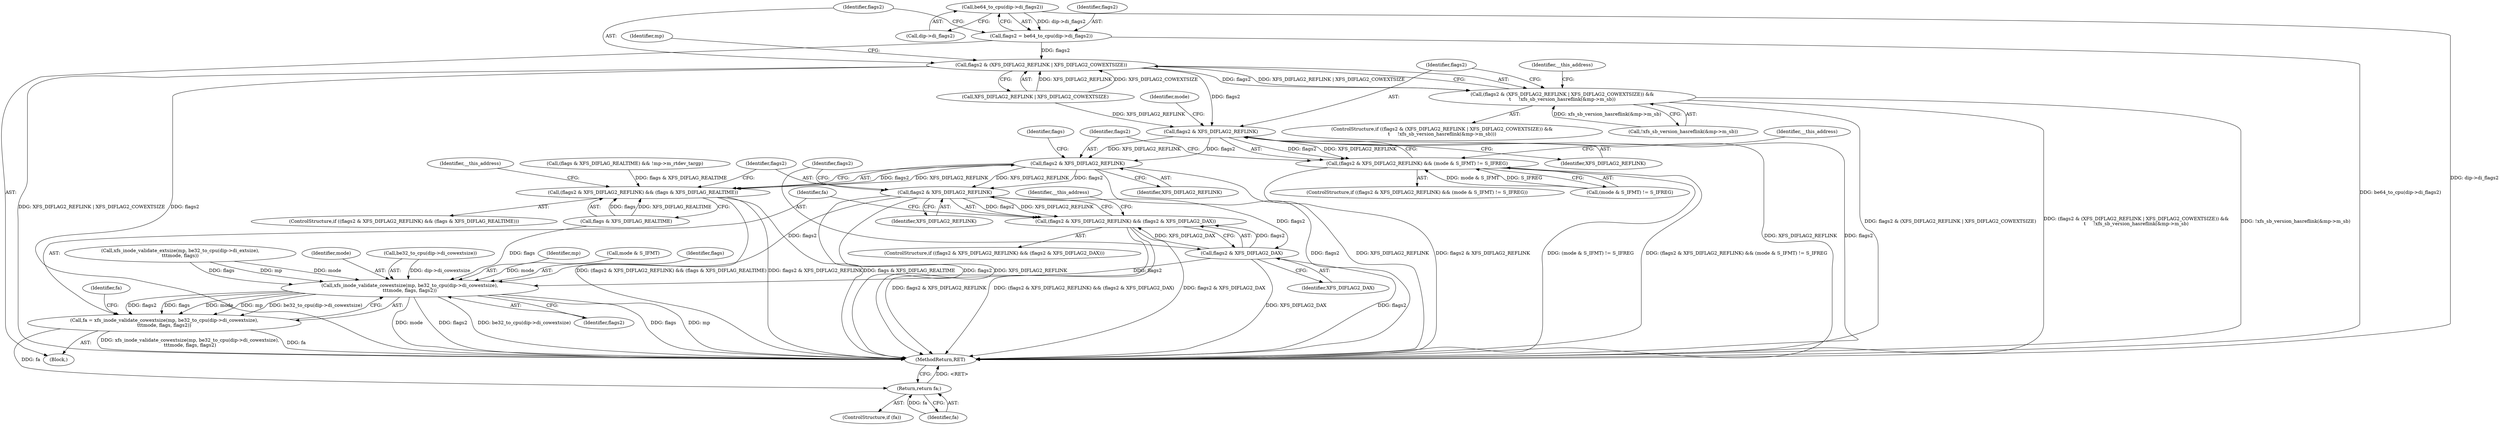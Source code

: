 digraph "0_linux_23fcb3340d033d9f081e21e6c12c2db7eaa541d3@pointer" {
"1000399" [label="(Call,be64_to_cpu(dip->di_flags2))"];
"1000397" [label="(Call,flags2 = be64_to_cpu(dip->di_flags2))"];
"1000405" [label="(Call,flags2 & (XFS_DIFLAG2_REFLINK | XFS_DIFLAG2_COWEXTSIZE))"];
"1000404" [label="(Call,(flags2 & (XFS_DIFLAG2_REFLINK | XFS_DIFLAG2_COWEXTSIZE)) &&\n\t     !xfs_sb_version_hasreflink(&mp->m_sb))"];
"1000420" [label="(Call,flags2 & XFS_DIFLAG2_REFLINK)"];
"1000419" [label="(Call,(flags2 & XFS_DIFLAG2_REFLINK) && (mode & S_IFMT) != S_IFREG)"];
"1000432" [label="(Call,flags2 & XFS_DIFLAG2_REFLINK)"];
"1000431" [label="(Call,(flags2 & XFS_DIFLAG2_REFLINK) && (flags & XFS_DIFLAG_REALTIME))"];
"1000442" [label="(Call,flags2 & XFS_DIFLAG2_REFLINK)"];
"1000441" [label="(Call,(flags2 & XFS_DIFLAG2_REFLINK) && (flags2 & XFS_DIFLAG2_DAX))"];
"1000445" [label="(Call,flags2 & XFS_DIFLAG2_DAX)"];
"1000452" [label="(Call,xfs_inode_validate_cowextsize(mp, be32_to_cpu(dip->di_cowextsize),\n\t\t\tmode, flags, flags2))"];
"1000450" [label="(Call,fa = xfs_inode_validate_cowextsize(mp, be32_to_cpu(dip->di_cowextsize),\n\t\t\tmode, flags, flags2))"];
"1000463" [label="(Return,return fa;)"];
"1000433" [label="(Identifier,flags2)"];
"1000418" [label="(ControlStructure,if ((flags2 & XFS_DIFLAG2_REFLINK) && (mode & S_IFMT) != S_IFREG))"];
"1000453" [label="(Identifier,mp)"];
"1000463" [label="(Return,return fa;)"];
"1000439" [label="(Identifier,__this_address)"];
"1000443" [label="(Identifier,flags2)"];
"1000454" [label="(Call,be32_to_cpu(dip->di_cowextsize))"];
"1000410" [label="(Call,!xfs_sb_version_hasreflink(&mp->m_sb))"];
"1000405" [label="(Call,flags2 & (XFS_DIFLAG2_REFLINK | XFS_DIFLAG2_COWEXTSIZE))"];
"1000461" [label="(ControlStructure,if (fa))"];
"1000464" [label="(Identifier,fa)"];
"1000421" [label="(Identifier,flags2)"];
"1000435" [label="(Call,flags & XFS_DIFLAG_REALTIME)"];
"1000425" [label="(Identifier,mode)"];
"1000447" [label="(Identifier,XFS_DIFLAG2_DAX)"];
"1000266" [label="(Call,(flags & XFS_DIFLAG_REALTIME) && !mp->m_rtdev_targp)"];
"1000449" [label="(Identifier,__this_address)"];
"1000451" [label="(Identifier,fa)"];
"1000440" [label="(ControlStructure,if ((flags2 & XFS_DIFLAG2_REFLINK) && (flags2 & XFS_DIFLAG2_DAX)))"];
"1000422" [label="(Identifier,XFS_DIFLAG2_REFLINK)"];
"1000431" [label="(Call,(flags2 & XFS_DIFLAG2_REFLINK) && (flags & XFS_DIFLAG_REALTIME))"];
"1000407" [label="(Call,XFS_DIFLAG2_REFLINK | XFS_DIFLAG2_COWEXTSIZE)"];
"1000432" [label="(Call,flags2 & XFS_DIFLAG2_REFLINK)"];
"1000424" [label="(Call,mode & S_IFMT)"];
"1000398" [label="(Identifier,flags2)"];
"1000419" [label="(Call,(flags2 & XFS_DIFLAG2_REFLINK) && (mode & S_IFMT) != S_IFREG)"];
"1000434" [label="(Identifier,XFS_DIFLAG2_REFLINK)"];
"1000441" [label="(Call,(flags2 & XFS_DIFLAG2_REFLINK) && (flags2 & XFS_DIFLAG2_DAX))"];
"1000406" [label="(Identifier,flags2)"];
"1000446" [label="(Identifier,flags2)"];
"1000459" [label="(Identifier,flags)"];
"1000450" [label="(Call,fa = xfs_inode_validate_cowextsize(mp, be32_to_cpu(dip->di_cowextsize),\n\t\t\tmode, flags, flags2))"];
"1000377" [label="(Call,xfs_inode_validate_extsize(mp, be32_to_cpu(dip->di_extsize),\n\t\t\tmode, flags))"];
"1000400" [label="(Call,dip->di_flags2)"];
"1000467" [label="(MethodReturn,RET)"];
"1000442" [label="(Call,flags2 & XFS_DIFLAG2_REFLINK)"];
"1000445" [label="(Call,flags2 & XFS_DIFLAG2_DAX)"];
"1000403" [label="(ControlStructure,if ((flags2 & (XFS_DIFLAG2_REFLINK | XFS_DIFLAG2_COWEXTSIZE)) &&\n\t     !xfs_sb_version_hasreflink(&mp->m_sb)))"];
"1000414" [label="(Identifier,mp)"];
"1000458" [label="(Identifier,mode)"];
"1000404" [label="(Call,(flags2 & (XFS_DIFLAG2_REFLINK | XFS_DIFLAG2_COWEXTSIZE)) &&\n\t     !xfs_sb_version_hasreflink(&mp->m_sb))"];
"1000444" [label="(Identifier,XFS_DIFLAG2_REFLINK)"];
"1000423" [label="(Call,(mode & S_IFMT) != S_IFREG)"];
"1000397" [label="(Call,flags2 = be64_to_cpu(dip->di_flags2))"];
"1000462" [label="(Identifier,fa)"];
"1000429" [label="(Identifier,__this_address)"];
"1000436" [label="(Identifier,flags)"];
"1000460" [label="(Identifier,flags2)"];
"1000430" [label="(ControlStructure,if ((flags2 & XFS_DIFLAG2_REFLINK) && (flags & XFS_DIFLAG_REALTIME)))"];
"1000399" [label="(Call,be64_to_cpu(dip->di_flags2))"];
"1000121" [label="(Block,)"];
"1000420" [label="(Call,flags2 & XFS_DIFLAG2_REFLINK)"];
"1000452" [label="(Call,xfs_inode_validate_cowextsize(mp, be32_to_cpu(dip->di_cowextsize),\n\t\t\tmode, flags, flags2))"];
"1000417" [label="(Identifier,__this_address)"];
"1000399" -> "1000397"  [label="AST: "];
"1000399" -> "1000400"  [label="CFG: "];
"1000400" -> "1000399"  [label="AST: "];
"1000397" -> "1000399"  [label="CFG: "];
"1000399" -> "1000467"  [label="DDG: dip->di_flags2"];
"1000399" -> "1000397"  [label="DDG: dip->di_flags2"];
"1000397" -> "1000121"  [label="AST: "];
"1000398" -> "1000397"  [label="AST: "];
"1000406" -> "1000397"  [label="CFG: "];
"1000397" -> "1000467"  [label="DDG: be64_to_cpu(dip->di_flags2)"];
"1000397" -> "1000405"  [label="DDG: flags2"];
"1000405" -> "1000404"  [label="AST: "];
"1000405" -> "1000407"  [label="CFG: "];
"1000406" -> "1000405"  [label="AST: "];
"1000407" -> "1000405"  [label="AST: "];
"1000414" -> "1000405"  [label="CFG: "];
"1000404" -> "1000405"  [label="CFG: "];
"1000405" -> "1000467"  [label="DDG: XFS_DIFLAG2_REFLINK | XFS_DIFLAG2_COWEXTSIZE"];
"1000405" -> "1000467"  [label="DDG: flags2"];
"1000405" -> "1000404"  [label="DDG: flags2"];
"1000405" -> "1000404"  [label="DDG: XFS_DIFLAG2_REFLINK | XFS_DIFLAG2_COWEXTSIZE"];
"1000407" -> "1000405"  [label="DDG: XFS_DIFLAG2_REFLINK"];
"1000407" -> "1000405"  [label="DDG: XFS_DIFLAG2_COWEXTSIZE"];
"1000405" -> "1000420"  [label="DDG: flags2"];
"1000404" -> "1000403"  [label="AST: "];
"1000404" -> "1000410"  [label="CFG: "];
"1000410" -> "1000404"  [label="AST: "];
"1000417" -> "1000404"  [label="CFG: "];
"1000421" -> "1000404"  [label="CFG: "];
"1000404" -> "1000467"  [label="DDG: flags2 & (XFS_DIFLAG2_REFLINK | XFS_DIFLAG2_COWEXTSIZE)"];
"1000404" -> "1000467"  [label="DDG: (flags2 & (XFS_DIFLAG2_REFLINK | XFS_DIFLAG2_COWEXTSIZE)) &&\n\t     !xfs_sb_version_hasreflink(&mp->m_sb)"];
"1000404" -> "1000467"  [label="DDG: !xfs_sb_version_hasreflink(&mp->m_sb)"];
"1000410" -> "1000404"  [label="DDG: xfs_sb_version_hasreflink(&mp->m_sb)"];
"1000420" -> "1000419"  [label="AST: "];
"1000420" -> "1000422"  [label="CFG: "];
"1000421" -> "1000420"  [label="AST: "];
"1000422" -> "1000420"  [label="AST: "];
"1000425" -> "1000420"  [label="CFG: "];
"1000419" -> "1000420"  [label="CFG: "];
"1000420" -> "1000467"  [label="DDG: XFS_DIFLAG2_REFLINK"];
"1000420" -> "1000467"  [label="DDG: flags2"];
"1000420" -> "1000419"  [label="DDG: flags2"];
"1000420" -> "1000419"  [label="DDG: XFS_DIFLAG2_REFLINK"];
"1000407" -> "1000420"  [label="DDG: XFS_DIFLAG2_REFLINK"];
"1000420" -> "1000432"  [label="DDG: flags2"];
"1000420" -> "1000432"  [label="DDG: XFS_DIFLAG2_REFLINK"];
"1000419" -> "1000418"  [label="AST: "];
"1000419" -> "1000423"  [label="CFG: "];
"1000423" -> "1000419"  [label="AST: "];
"1000429" -> "1000419"  [label="CFG: "];
"1000433" -> "1000419"  [label="CFG: "];
"1000419" -> "1000467"  [label="DDG: flags2 & XFS_DIFLAG2_REFLINK"];
"1000419" -> "1000467"  [label="DDG: (mode & S_IFMT) != S_IFREG"];
"1000419" -> "1000467"  [label="DDG: (flags2 & XFS_DIFLAG2_REFLINK) && (mode & S_IFMT) != S_IFREG"];
"1000423" -> "1000419"  [label="DDG: mode & S_IFMT"];
"1000423" -> "1000419"  [label="DDG: S_IFREG"];
"1000432" -> "1000431"  [label="AST: "];
"1000432" -> "1000434"  [label="CFG: "];
"1000433" -> "1000432"  [label="AST: "];
"1000434" -> "1000432"  [label="AST: "];
"1000436" -> "1000432"  [label="CFG: "];
"1000431" -> "1000432"  [label="CFG: "];
"1000432" -> "1000467"  [label="DDG: XFS_DIFLAG2_REFLINK"];
"1000432" -> "1000467"  [label="DDG: flags2"];
"1000432" -> "1000431"  [label="DDG: flags2"];
"1000432" -> "1000431"  [label="DDG: XFS_DIFLAG2_REFLINK"];
"1000432" -> "1000442"  [label="DDG: flags2"];
"1000432" -> "1000442"  [label="DDG: XFS_DIFLAG2_REFLINK"];
"1000431" -> "1000430"  [label="AST: "];
"1000431" -> "1000435"  [label="CFG: "];
"1000435" -> "1000431"  [label="AST: "];
"1000439" -> "1000431"  [label="CFG: "];
"1000443" -> "1000431"  [label="CFG: "];
"1000431" -> "1000467"  [label="DDG: flags2 & XFS_DIFLAG2_REFLINK"];
"1000431" -> "1000467"  [label="DDG: (flags2 & XFS_DIFLAG2_REFLINK) && (flags & XFS_DIFLAG_REALTIME)"];
"1000431" -> "1000467"  [label="DDG: flags & XFS_DIFLAG_REALTIME"];
"1000266" -> "1000431"  [label="DDG: flags & XFS_DIFLAG_REALTIME"];
"1000435" -> "1000431"  [label="DDG: flags"];
"1000435" -> "1000431"  [label="DDG: XFS_DIFLAG_REALTIME"];
"1000442" -> "1000441"  [label="AST: "];
"1000442" -> "1000444"  [label="CFG: "];
"1000443" -> "1000442"  [label="AST: "];
"1000444" -> "1000442"  [label="AST: "];
"1000446" -> "1000442"  [label="CFG: "];
"1000441" -> "1000442"  [label="CFG: "];
"1000442" -> "1000467"  [label="DDG: flags2"];
"1000442" -> "1000467"  [label="DDG: XFS_DIFLAG2_REFLINK"];
"1000442" -> "1000441"  [label="DDG: flags2"];
"1000442" -> "1000441"  [label="DDG: XFS_DIFLAG2_REFLINK"];
"1000442" -> "1000445"  [label="DDG: flags2"];
"1000442" -> "1000452"  [label="DDG: flags2"];
"1000441" -> "1000440"  [label="AST: "];
"1000441" -> "1000445"  [label="CFG: "];
"1000445" -> "1000441"  [label="AST: "];
"1000449" -> "1000441"  [label="CFG: "];
"1000451" -> "1000441"  [label="CFG: "];
"1000441" -> "1000467"  [label="DDG: flags2 & XFS_DIFLAG2_REFLINK"];
"1000441" -> "1000467"  [label="DDG: flags2 & XFS_DIFLAG2_DAX"];
"1000441" -> "1000467"  [label="DDG: (flags2 & XFS_DIFLAG2_REFLINK) && (flags2 & XFS_DIFLAG2_DAX)"];
"1000445" -> "1000441"  [label="DDG: flags2"];
"1000445" -> "1000441"  [label="DDG: XFS_DIFLAG2_DAX"];
"1000445" -> "1000447"  [label="CFG: "];
"1000446" -> "1000445"  [label="AST: "];
"1000447" -> "1000445"  [label="AST: "];
"1000445" -> "1000467"  [label="DDG: flags2"];
"1000445" -> "1000467"  [label="DDG: XFS_DIFLAG2_DAX"];
"1000445" -> "1000452"  [label="DDG: flags2"];
"1000452" -> "1000450"  [label="AST: "];
"1000452" -> "1000460"  [label="CFG: "];
"1000453" -> "1000452"  [label="AST: "];
"1000454" -> "1000452"  [label="AST: "];
"1000458" -> "1000452"  [label="AST: "];
"1000459" -> "1000452"  [label="AST: "];
"1000460" -> "1000452"  [label="AST: "];
"1000450" -> "1000452"  [label="CFG: "];
"1000452" -> "1000467"  [label="DDG: flags2"];
"1000452" -> "1000467"  [label="DDG: flags"];
"1000452" -> "1000467"  [label="DDG: mp"];
"1000452" -> "1000467"  [label="DDG: mode"];
"1000452" -> "1000467"  [label="DDG: be32_to_cpu(dip->di_cowextsize)"];
"1000452" -> "1000450"  [label="DDG: flags2"];
"1000452" -> "1000450"  [label="DDG: flags"];
"1000452" -> "1000450"  [label="DDG: mode"];
"1000452" -> "1000450"  [label="DDG: mp"];
"1000452" -> "1000450"  [label="DDG: be32_to_cpu(dip->di_cowextsize)"];
"1000377" -> "1000452"  [label="DDG: mp"];
"1000377" -> "1000452"  [label="DDG: mode"];
"1000377" -> "1000452"  [label="DDG: flags"];
"1000454" -> "1000452"  [label="DDG: dip->di_cowextsize"];
"1000424" -> "1000452"  [label="DDG: mode"];
"1000435" -> "1000452"  [label="DDG: flags"];
"1000450" -> "1000121"  [label="AST: "];
"1000451" -> "1000450"  [label="AST: "];
"1000462" -> "1000450"  [label="CFG: "];
"1000450" -> "1000467"  [label="DDG: xfs_inode_validate_cowextsize(mp, be32_to_cpu(dip->di_cowextsize),\n\t\t\tmode, flags, flags2)"];
"1000450" -> "1000467"  [label="DDG: fa"];
"1000450" -> "1000463"  [label="DDG: fa"];
"1000463" -> "1000461"  [label="AST: "];
"1000463" -> "1000464"  [label="CFG: "];
"1000464" -> "1000463"  [label="AST: "];
"1000467" -> "1000463"  [label="CFG: "];
"1000463" -> "1000467"  [label="DDG: <RET>"];
"1000464" -> "1000463"  [label="DDG: fa"];
}

